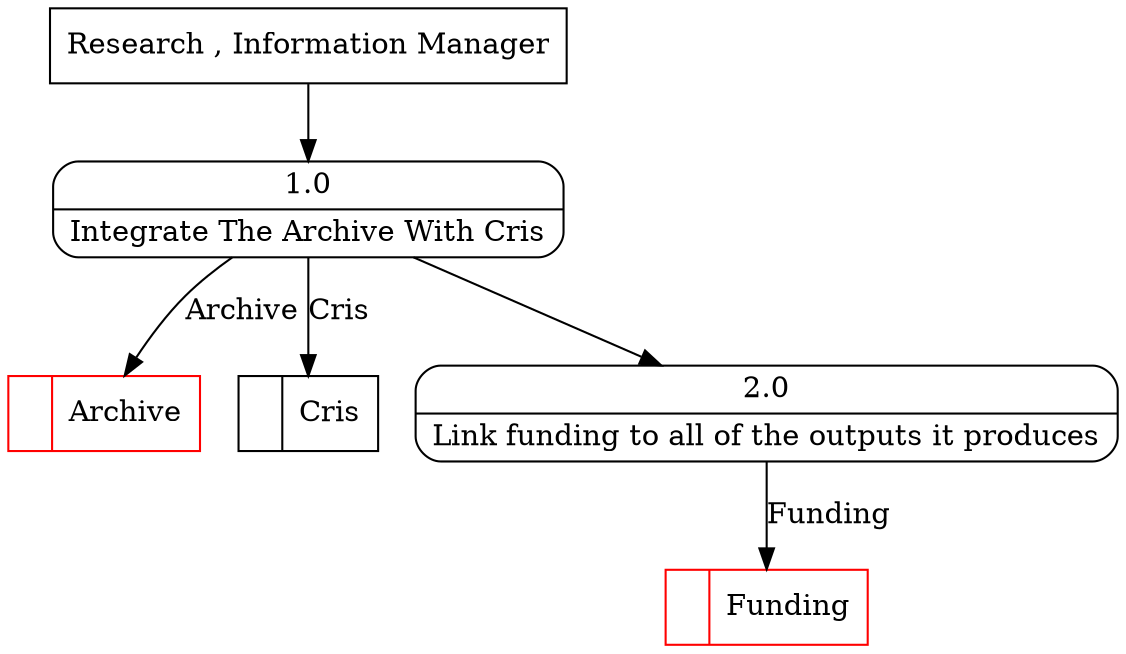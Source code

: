 digraph dfd2{ 
node[shape=record]
200 [label="<f0>  |<f1> Archive " color=red];
201 [label="<f0>  |<f1> Cris " ];
202 [label="Research , Information Manager" shape=box];
203 [label="{<f0> 1.0|<f1> Integrate The Archive With Cris }" shape=Mrecord];
2 [label="{<f0> 2.0|<f1> Link funding to all of the outputs it produces }" shape=Mrecord];
203 -> 2
1001 [label="<f0>  |<f1> Funding " color=red];
2 -> 1001 [label="Funding"]
202 -> 203
203 -> 200 [label="Archive"]
203 -> 201 [label="Cris"]
}